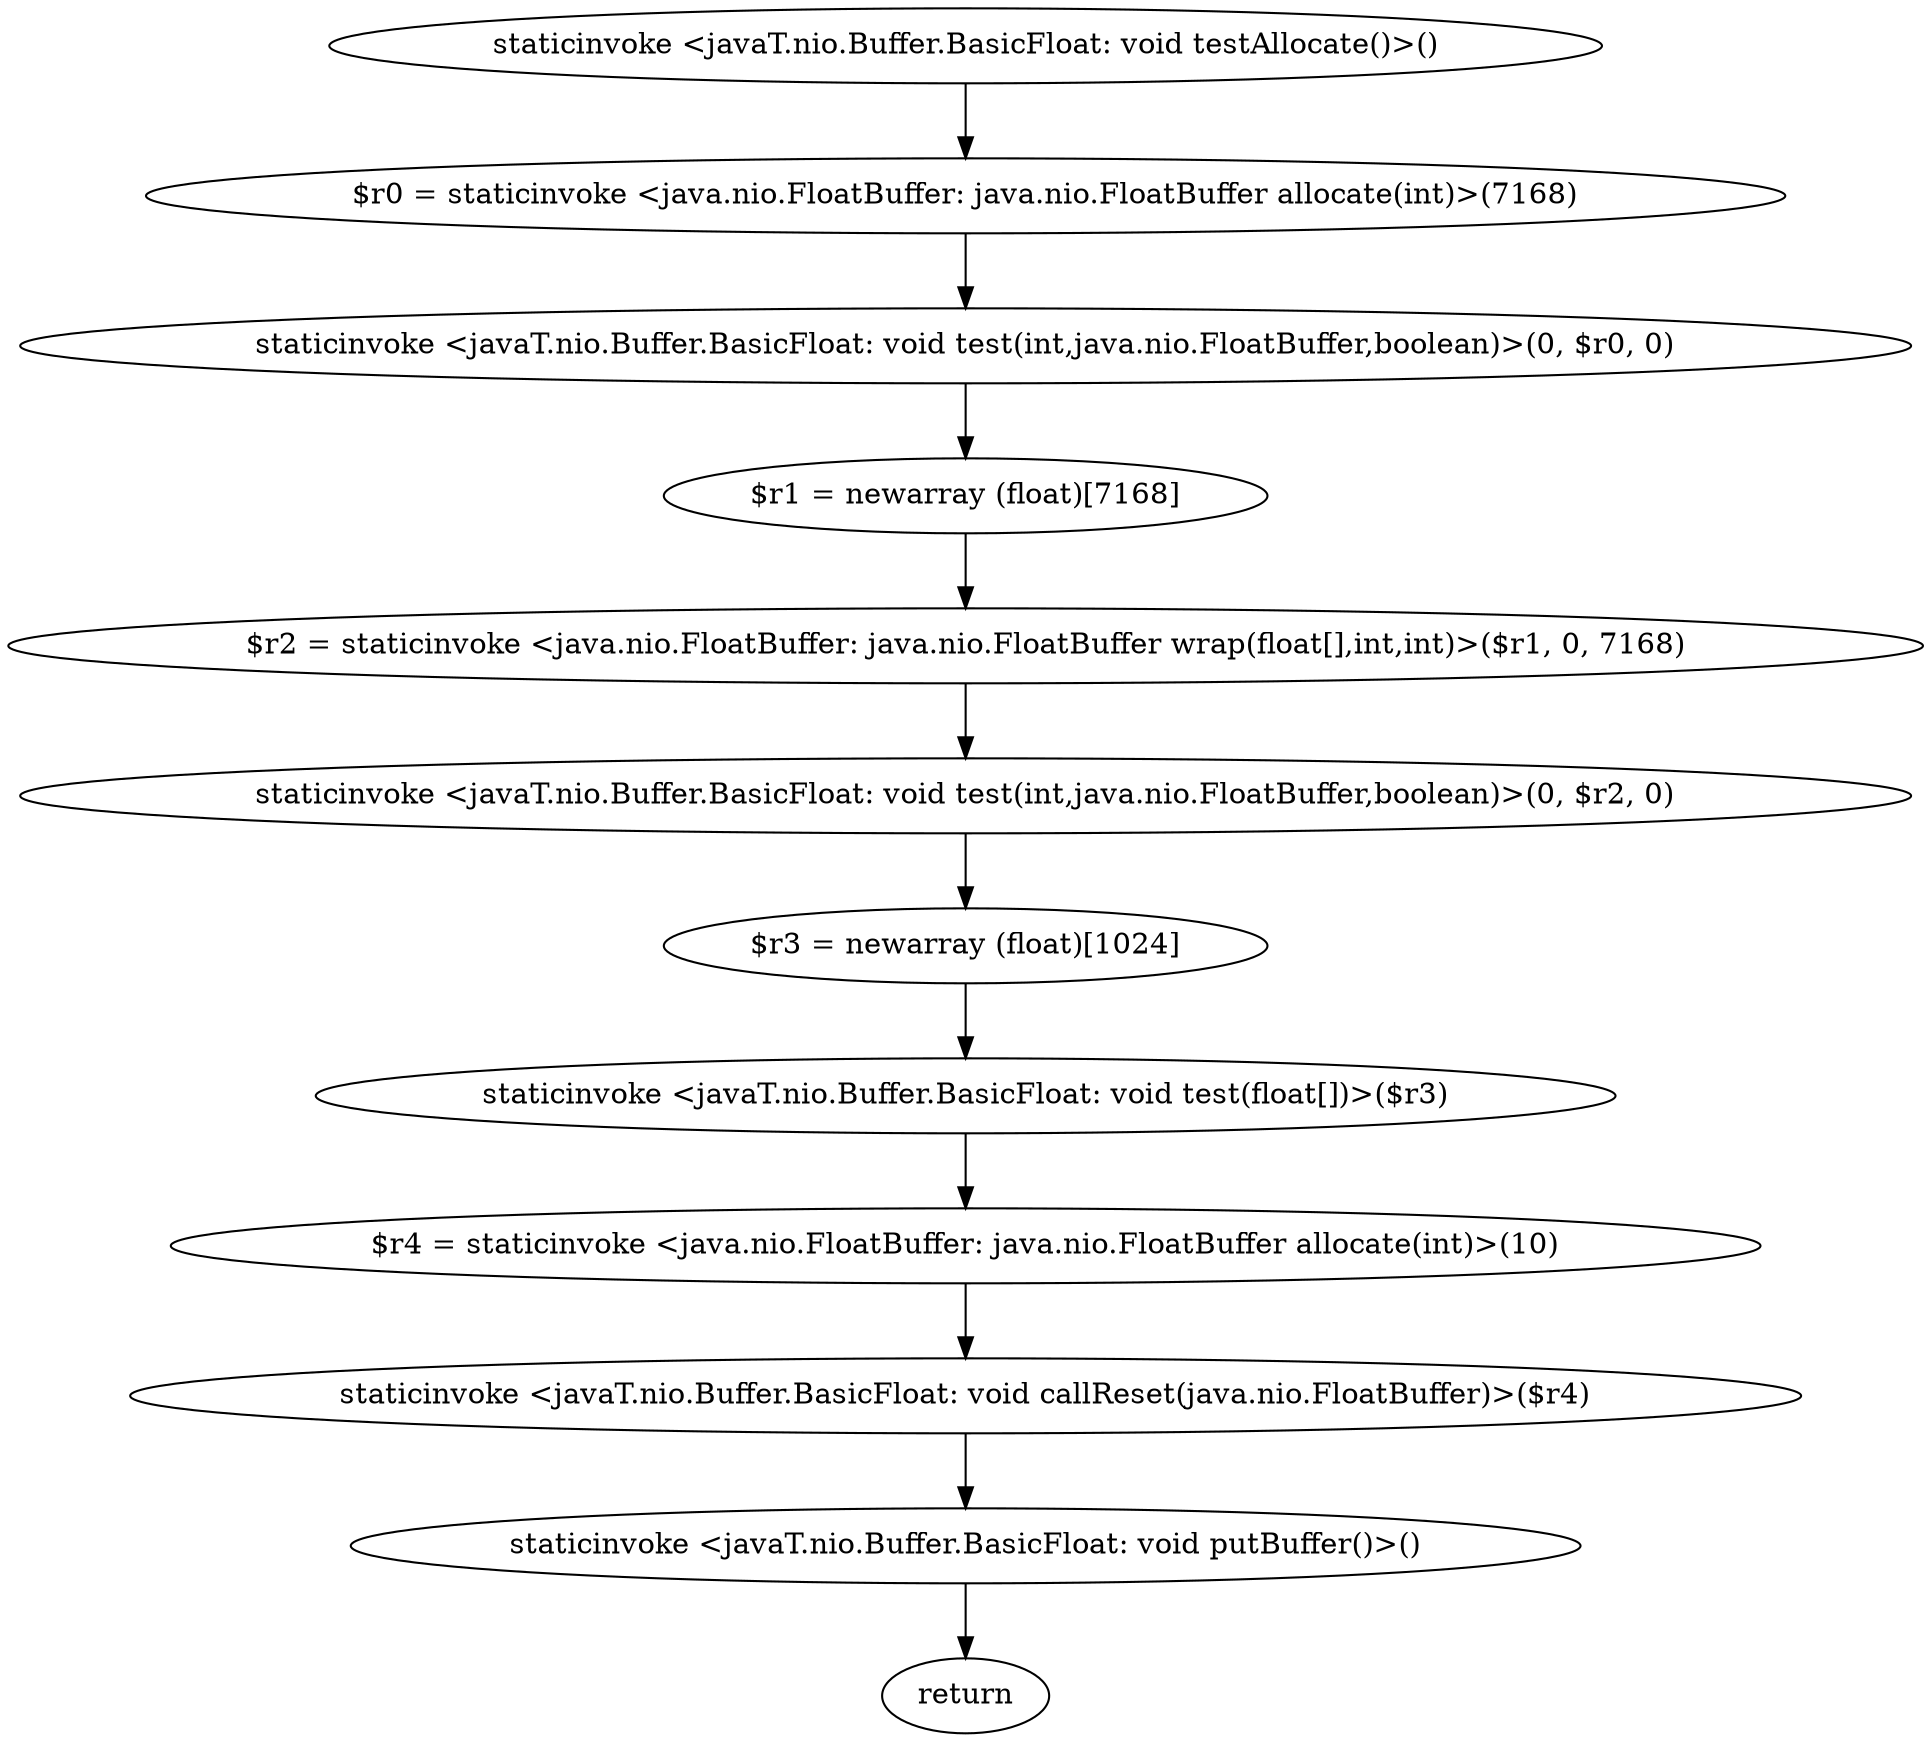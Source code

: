 digraph "unitGraph" {
    "staticinvoke <javaT.nio.Buffer.BasicFloat: void testAllocate()>()"
    "$r0 = staticinvoke <java.nio.FloatBuffer: java.nio.FloatBuffer allocate(int)>(7168)"
    "staticinvoke <javaT.nio.Buffer.BasicFloat: void test(int,java.nio.FloatBuffer,boolean)>(0, $r0, 0)"
    "$r1 = newarray (float)[7168]"
    "$r2 = staticinvoke <java.nio.FloatBuffer: java.nio.FloatBuffer wrap(float[],int,int)>($r1, 0, 7168)"
    "staticinvoke <javaT.nio.Buffer.BasicFloat: void test(int,java.nio.FloatBuffer,boolean)>(0, $r2, 0)"
    "$r3 = newarray (float)[1024]"
    "staticinvoke <javaT.nio.Buffer.BasicFloat: void test(float[])>($r3)"
    "$r4 = staticinvoke <java.nio.FloatBuffer: java.nio.FloatBuffer allocate(int)>(10)"
    "staticinvoke <javaT.nio.Buffer.BasicFloat: void callReset(java.nio.FloatBuffer)>($r4)"
    "staticinvoke <javaT.nio.Buffer.BasicFloat: void putBuffer()>()"
    "return"
    "staticinvoke <javaT.nio.Buffer.BasicFloat: void testAllocate()>()"->"$r0 = staticinvoke <java.nio.FloatBuffer: java.nio.FloatBuffer allocate(int)>(7168)";
    "$r0 = staticinvoke <java.nio.FloatBuffer: java.nio.FloatBuffer allocate(int)>(7168)"->"staticinvoke <javaT.nio.Buffer.BasicFloat: void test(int,java.nio.FloatBuffer,boolean)>(0, $r0, 0)";
    "staticinvoke <javaT.nio.Buffer.BasicFloat: void test(int,java.nio.FloatBuffer,boolean)>(0, $r0, 0)"->"$r1 = newarray (float)[7168]";
    "$r1 = newarray (float)[7168]"->"$r2 = staticinvoke <java.nio.FloatBuffer: java.nio.FloatBuffer wrap(float[],int,int)>($r1, 0, 7168)";
    "$r2 = staticinvoke <java.nio.FloatBuffer: java.nio.FloatBuffer wrap(float[],int,int)>($r1, 0, 7168)"->"staticinvoke <javaT.nio.Buffer.BasicFloat: void test(int,java.nio.FloatBuffer,boolean)>(0, $r2, 0)";
    "staticinvoke <javaT.nio.Buffer.BasicFloat: void test(int,java.nio.FloatBuffer,boolean)>(0, $r2, 0)"->"$r3 = newarray (float)[1024]";
    "$r3 = newarray (float)[1024]"->"staticinvoke <javaT.nio.Buffer.BasicFloat: void test(float[])>($r3)";
    "staticinvoke <javaT.nio.Buffer.BasicFloat: void test(float[])>($r3)"->"$r4 = staticinvoke <java.nio.FloatBuffer: java.nio.FloatBuffer allocate(int)>(10)";
    "$r4 = staticinvoke <java.nio.FloatBuffer: java.nio.FloatBuffer allocate(int)>(10)"->"staticinvoke <javaT.nio.Buffer.BasicFloat: void callReset(java.nio.FloatBuffer)>($r4)";
    "staticinvoke <javaT.nio.Buffer.BasicFloat: void callReset(java.nio.FloatBuffer)>($r4)"->"staticinvoke <javaT.nio.Buffer.BasicFloat: void putBuffer()>()";
    "staticinvoke <javaT.nio.Buffer.BasicFloat: void putBuffer()>()"->"return";
}
